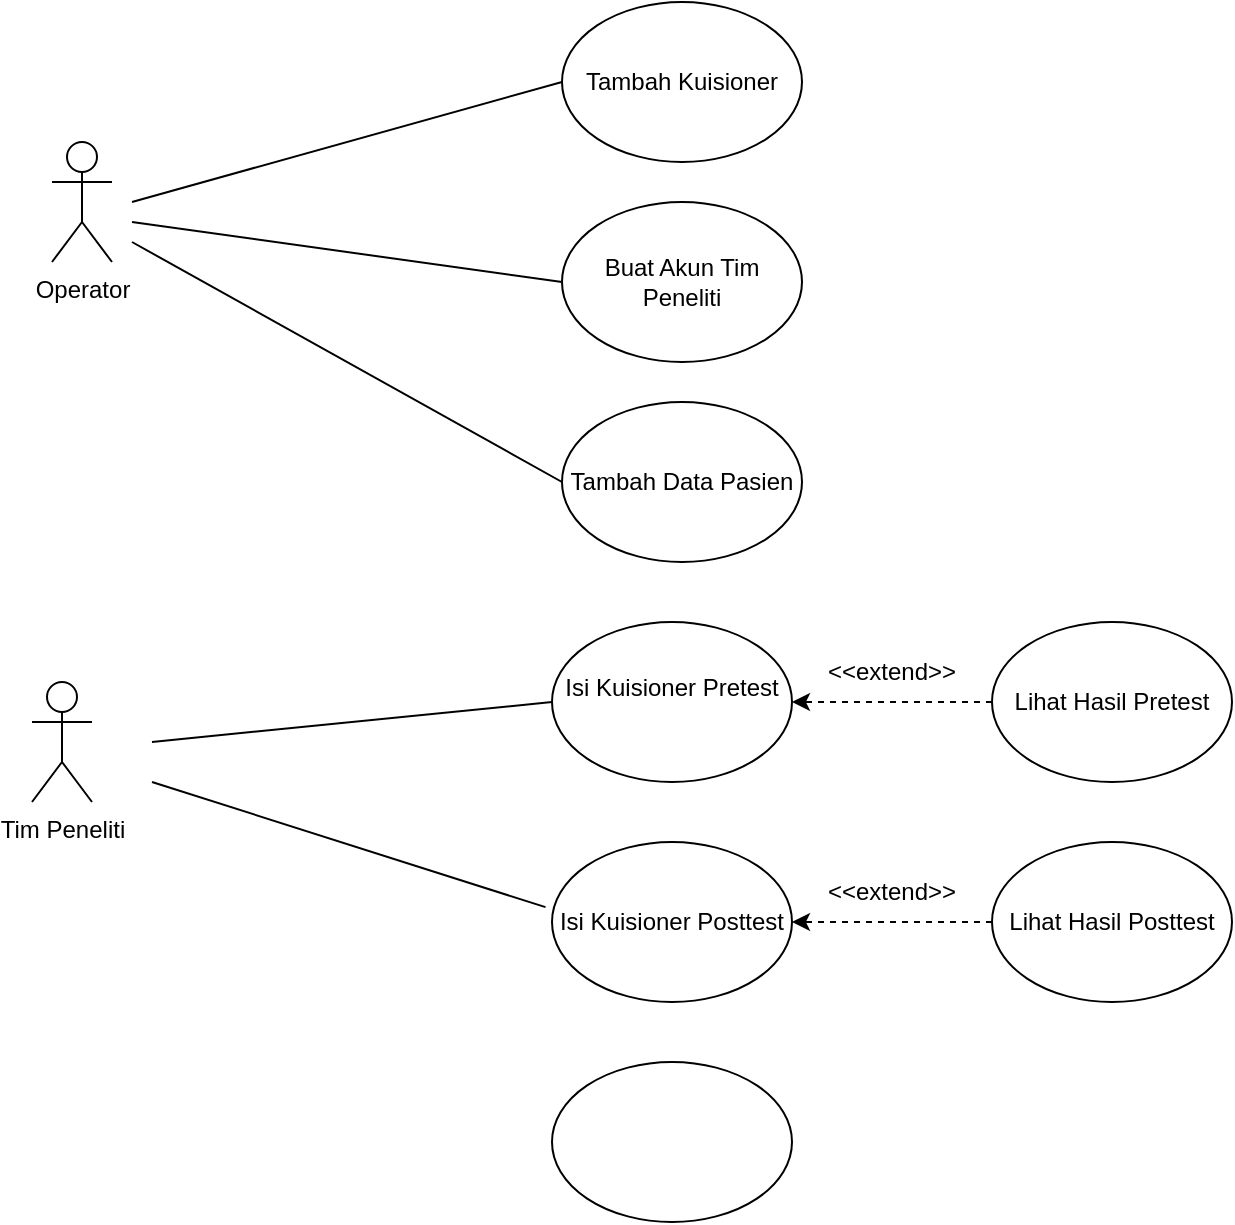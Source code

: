 <mxfile version="26.0.15">
  <diagram name="Page-1" id="q81V6D7OOyBBokkwj8Fw">
    <mxGraphModel dx="1173" dy="579" grid="1" gridSize="10" guides="1" tooltips="1" connect="1" arrows="1" fold="1" page="1" pageScale="1" pageWidth="850" pageHeight="1100" math="0" shadow="0">
      <root>
        <mxCell id="0" />
        <mxCell id="1" parent="0" />
        <mxCell id="_U5GMrZwOCNGPaZ26GaN-1" value="Operator&lt;div&gt;&lt;br&gt;&lt;/div&gt;" style="shape=umlActor;verticalLabelPosition=bottom;verticalAlign=top;html=1;outlineConnect=0;" vertex="1" parent="1">
          <mxGeometry x="110" y="130" width="30" height="60" as="geometry" />
        </mxCell>
        <mxCell id="_U5GMrZwOCNGPaZ26GaN-2" value="Tambah Kuisioner" style="ellipse;whiteSpace=wrap;html=1;" vertex="1" parent="1">
          <mxGeometry x="365" y="60" width="120" height="80" as="geometry" />
        </mxCell>
        <mxCell id="_U5GMrZwOCNGPaZ26GaN-3" value="Buat Akun Tim Peneliti" style="ellipse;whiteSpace=wrap;html=1;" vertex="1" parent="1">
          <mxGeometry x="365" y="160" width="120" height="80" as="geometry" />
        </mxCell>
        <mxCell id="_U5GMrZwOCNGPaZ26GaN-5" value="Tambah Data Pasien" style="ellipse;whiteSpace=wrap;html=1;" vertex="1" parent="1">
          <mxGeometry x="365" y="260" width="120" height="80" as="geometry" />
        </mxCell>
        <mxCell id="_U5GMrZwOCNGPaZ26GaN-7" value="" style="endArrow=none;html=1;rounded=0;entryX=0;entryY=0.5;entryDx=0;entryDy=0;" edge="1" parent="1" target="_U5GMrZwOCNGPaZ26GaN-2">
          <mxGeometry width="50" height="50" relative="1" as="geometry">
            <mxPoint x="150" y="160" as="sourcePoint" />
            <mxPoint x="450" y="100" as="targetPoint" />
          </mxGeometry>
        </mxCell>
        <mxCell id="_U5GMrZwOCNGPaZ26GaN-8" value="" style="endArrow=none;html=1;rounded=0;entryX=0;entryY=0.5;entryDx=0;entryDy=0;" edge="1" parent="1" target="_U5GMrZwOCNGPaZ26GaN-3">
          <mxGeometry width="50" height="50" relative="1" as="geometry">
            <mxPoint x="150" y="170" as="sourcePoint" />
            <mxPoint x="375" y="110" as="targetPoint" />
          </mxGeometry>
        </mxCell>
        <mxCell id="_U5GMrZwOCNGPaZ26GaN-9" value="" style="endArrow=none;html=1;rounded=0;entryX=0;entryY=0.5;entryDx=0;entryDy=0;" edge="1" parent="1" target="_U5GMrZwOCNGPaZ26GaN-5">
          <mxGeometry width="50" height="50" relative="1" as="geometry">
            <mxPoint x="150" y="180" as="sourcePoint" />
            <mxPoint x="385" y="120" as="targetPoint" />
          </mxGeometry>
        </mxCell>
        <mxCell id="_U5GMrZwOCNGPaZ26GaN-10" value="Tim Peneliti&lt;div&gt;&lt;br&gt;&lt;/div&gt;" style="shape=umlActor;verticalLabelPosition=bottom;verticalAlign=top;html=1;outlineConnect=0;" vertex="1" parent="1">
          <mxGeometry x="100" y="400" width="30" height="60" as="geometry" />
        </mxCell>
        <mxCell id="_U5GMrZwOCNGPaZ26GaN-11" value="&#xa;Isi Kuisioner Pretest&#xa;&#xa;" style="ellipse;whiteSpace=wrap;html=1;" vertex="1" parent="1">
          <mxGeometry x="360" y="370" width="120" height="80" as="geometry" />
        </mxCell>
        <mxCell id="_U5GMrZwOCNGPaZ26GaN-12" value="Isi Kuisioner Posttest" style="ellipse;whiteSpace=wrap;html=1;" vertex="1" parent="1">
          <mxGeometry x="360" y="480" width="120" height="80" as="geometry" />
        </mxCell>
        <mxCell id="_U5GMrZwOCNGPaZ26GaN-13" value="" style="endArrow=none;html=1;rounded=0;entryX=0;entryY=0.5;entryDx=0;entryDy=0;" edge="1" parent="1" target="_U5GMrZwOCNGPaZ26GaN-11">
          <mxGeometry width="50" height="50" relative="1" as="geometry">
            <mxPoint x="160" y="430" as="sourcePoint" />
            <mxPoint x="375" y="310" as="targetPoint" />
          </mxGeometry>
        </mxCell>
        <mxCell id="_U5GMrZwOCNGPaZ26GaN-14" value="" style="endArrow=none;html=1;rounded=0;entryX=-0.027;entryY=0.407;entryDx=0;entryDy=0;entryPerimeter=0;" edge="1" parent="1" target="_U5GMrZwOCNGPaZ26GaN-12">
          <mxGeometry width="50" height="50" relative="1" as="geometry">
            <mxPoint x="160" y="450" as="sourcePoint" />
            <mxPoint x="385" y="320" as="targetPoint" />
          </mxGeometry>
        </mxCell>
        <mxCell id="_U5GMrZwOCNGPaZ26GaN-16" style="edgeStyle=orthogonalEdgeStyle;rounded=0;orthogonalLoop=1;jettySize=auto;html=1;exitX=0;exitY=0.5;exitDx=0;exitDy=0;entryX=1;entryY=0.5;entryDx=0;entryDy=0;dashed=1;" edge="1" parent="1" source="_U5GMrZwOCNGPaZ26GaN-15" target="_U5GMrZwOCNGPaZ26GaN-11">
          <mxGeometry relative="1" as="geometry" />
        </mxCell>
        <mxCell id="_U5GMrZwOCNGPaZ26GaN-15" value="Lihat Hasil Pretest" style="ellipse;whiteSpace=wrap;html=1;" vertex="1" parent="1">
          <mxGeometry x="580" y="370" width="120" height="80" as="geometry" />
        </mxCell>
        <mxCell id="_U5GMrZwOCNGPaZ26GaN-18" style="edgeStyle=orthogonalEdgeStyle;rounded=0;orthogonalLoop=1;jettySize=auto;html=1;exitX=0;exitY=0.5;exitDx=0;exitDy=0;entryX=1;entryY=0.5;entryDx=0;entryDy=0;dashed=1;" edge="1" parent="1" source="_U5GMrZwOCNGPaZ26GaN-17" target="_U5GMrZwOCNGPaZ26GaN-12">
          <mxGeometry relative="1" as="geometry" />
        </mxCell>
        <mxCell id="_U5GMrZwOCNGPaZ26GaN-17" value="Lihat Hasil Posttest" style="ellipse;whiteSpace=wrap;html=1;" vertex="1" parent="1">
          <mxGeometry x="580" y="480" width="120" height="80" as="geometry" />
        </mxCell>
        <mxCell id="_U5GMrZwOCNGPaZ26GaN-19" value="&amp;lt;&amp;lt;extend&amp;gt;&amp;gt;" style="text;html=1;align=center;verticalAlign=middle;whiteSpace=wrap;rounded=0;" vertex="1" parent="1">
          <mxGeometry x="500" y="380" width="60" height="30" as="geometry" />
        </mxCell>
        <mxCell id="_U5GMrZwOCNGPaZ26GaN-20" value="&amp;lt;&amp;lt;extend&amp;gt;&amp;gt;" style="text;html=1;align=center;verticalAlign=middle;whiteSpace=wrap;rounded=0;" vertex="1" parent="1">
          <mxGeometry x="500" y="490" width="60" height="30" as="geometry" />
        </mxCell>
        <mxCell id="_U5GMrZwOCNGPaZ26GaN-21" value="" style="ellipse;whiteSpace=wrap;html=1;" vertex="1" parent="1">
          <mxGeometry x="360" y="590" width="120" height="80" as="geometry" />
        </mxCell>
      </root>
    </mxGraphModel>
  </diagram>
</mxfile>
